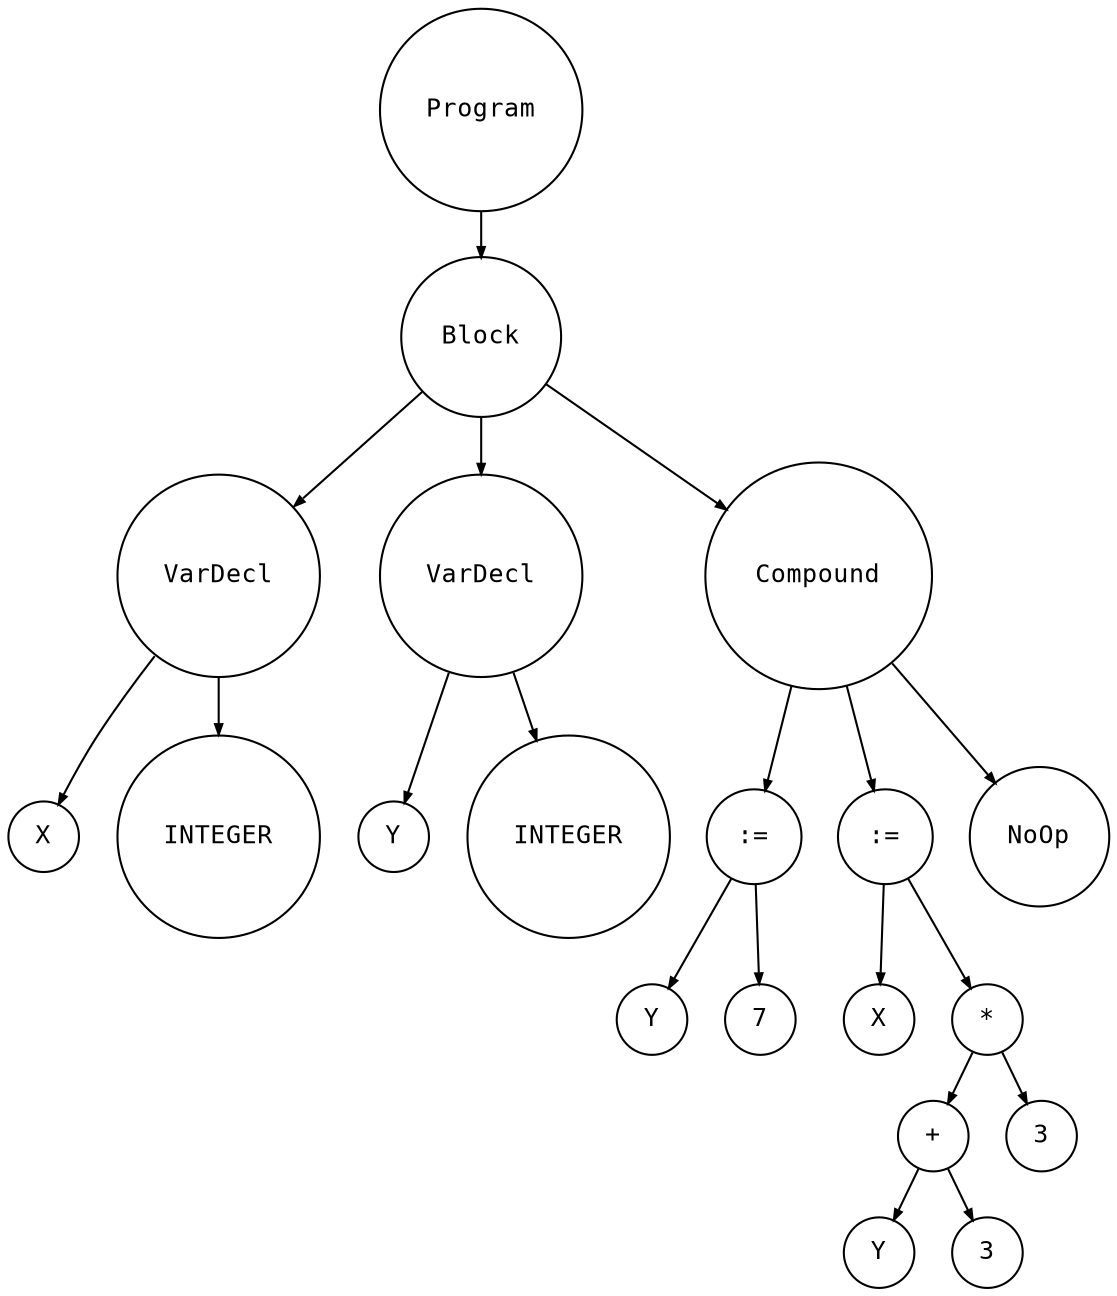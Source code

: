 digraph astgraph {
  node [shape=circle, fontsize=12, fontname="Courier", height=.1];
  ranksep=.3;
  edge [arrowsize=.5]
  node1 [label="Program"]
  node2 [label="Block"]
  node3 [label="VarDecl"]
  node4 [label="X"]
  node3 -> node4
  node5 [label="INTEGER"]
  node3 -> node5
  node6 [label="VarDecl"]
  node7 [label="Y"]
  node6 -> node7
  node8 [label="INTEGER"]
  node6 -> node8
  node9 [label="Compound"]
  node10 [label=":="]
  node11 [label="Y"]
  node12 [label="7"]
  node10 -> node11
  node10 -> node12
  node9 -> node10
  node13 [label=":="]
  node14 [label="X"]
  node15 [label="*"]
  node16 [label="+"]
  node17 [label="Y"]
  node18 [label="3"]
  node16 -> node17
  node16 -> node18
  node19 [label="3"]
  node15 -> node16
  node15 -> node19
  node13 -> node14
  node13 -> node15
  node9 -> node13
  node20 [label="NoOp"]
  node9 -> node20
  node2 -> node3
  node2 -> node6
  node2 -> node9
  node1 -> node2
}